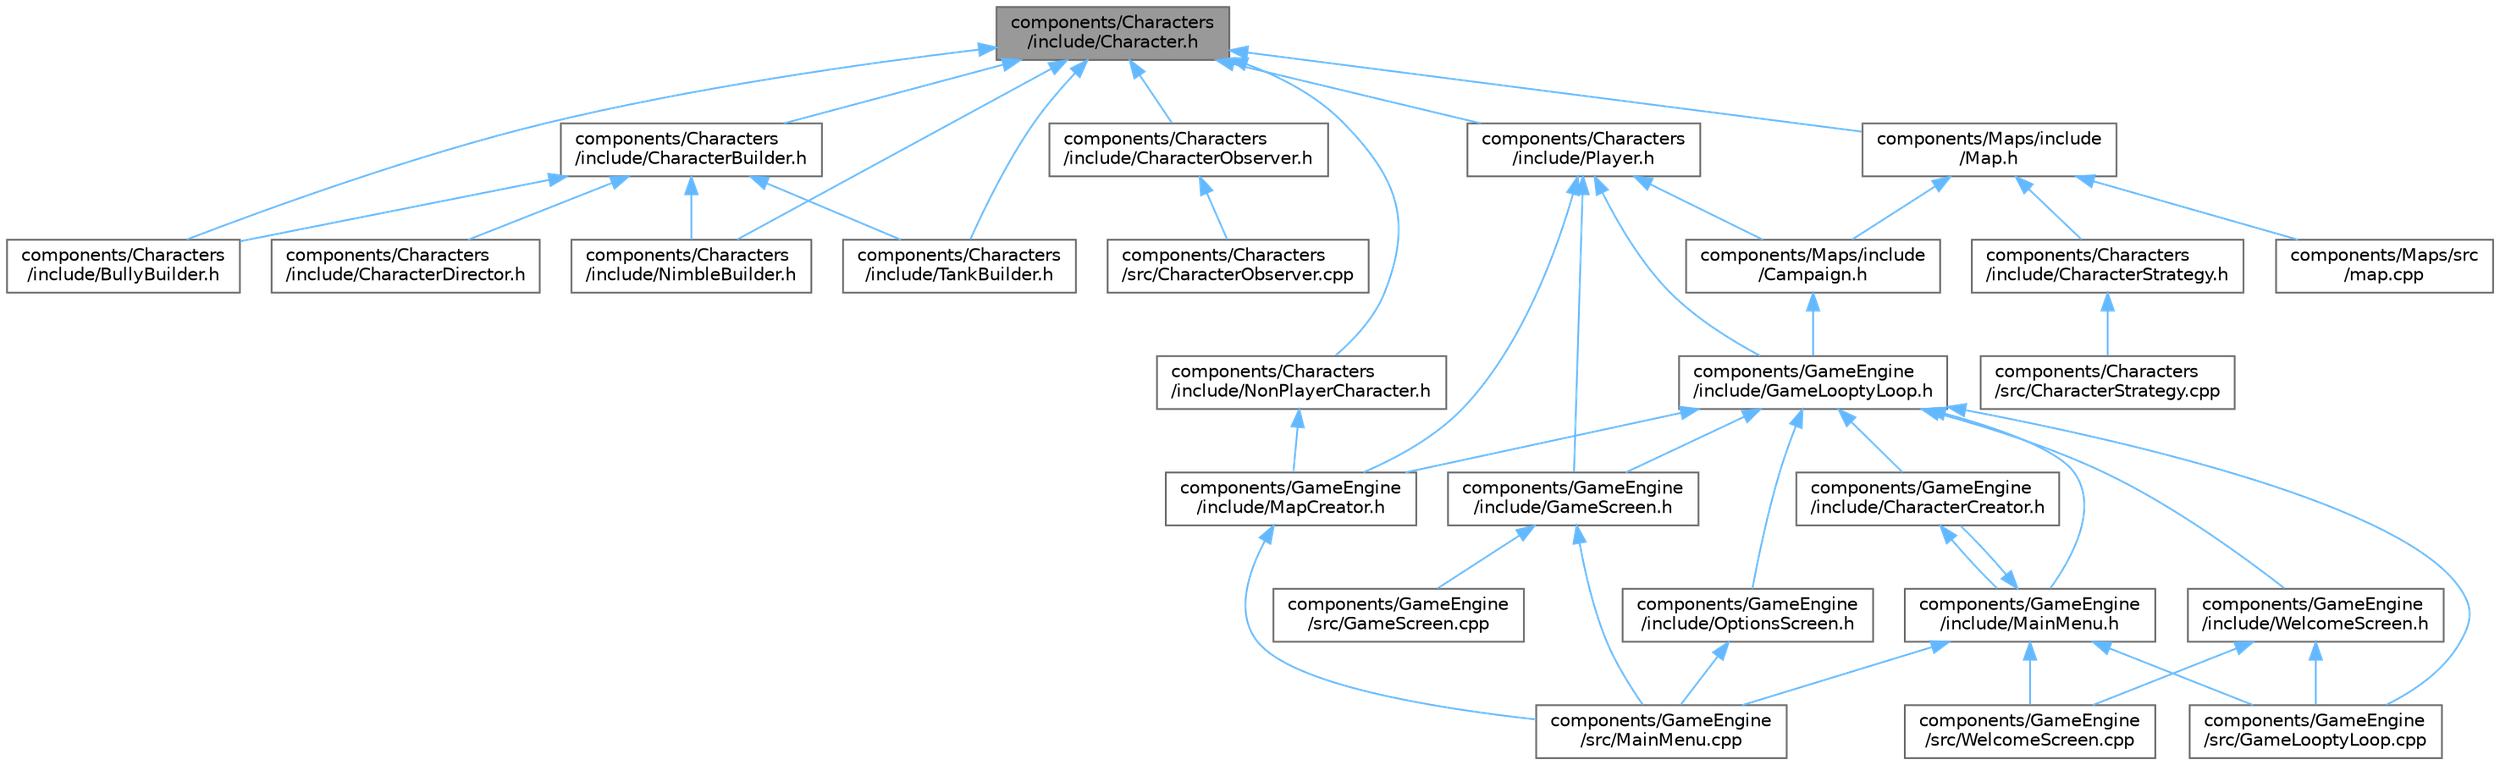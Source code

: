 digraph "components/Characters/include/Character.h"
{
 // LATEX_PDF_SIZE
  bgcolor="transparent";
  edge [fontname=Helvetica,fontsize=10,labelfontname=Helvetica,labelfontsize=10];
  node [fontname=Helvetica,fontsize=10,shape=box,height=0.2,width=0.4];
  Node1 [id="Node000001",label="components/Characters\l/include/Character.h",height=0.2,width=0.4,color="gray40", fillcolor="grey60", style="filled", fontcolor="black",tooltip="this file contains the declaration of the character class and related structures aliases @detail"];
  Node1 -> Node2 [id="edge1_Node000001_Node000002",dir="back",color="steelblue1",style="solid",tooltip=" "];
  Node2 [id="Node000002",label="components/Characters\l/include/BullyBuilder.h",height=0.2,width=0.4,color="grey40", fillcolor="white", style="filled",URL="$_bully_builder_8h_source.html",tooltip=" "];
  Node1 -> Node3 [id="edge2_Node000001_Node000003",dir="back",color="steelblue1",style="solid",tooltip=" "];
  Node3 [id="Node000003",label="components/Characters\l/include/CharacterBuilder.h",height=0.2,width=0.4,color="grey40", fillcolor="white", style="filled",URL="$_character_builder_8h_source.html",tooltip=" "];
  Node3 -> Node2 [id="edge3_Node000003_Node000002",dir="back",color="steelblue1",style="solid",tooltip=" "];
  Node3 -> Node4 [id="edge4_Node000003_Node000004",dir="back",color="steelblue1",style="solid",tooltip=" "];
  Node4 [id="Node000004",label="components/Characters\l/include/CharacterDirector.h",height=0.2,width=0.4,color="grey40", fillcolor="white", style="filled",URL="$_character_director_8h_source.html",tooltip=" "];
  Node3 -> Node5 [id="edge5_Node000003_Node000005",dir="back",color="steelblue1",style="solid",tooltip=" "];
  Node5 [id="Node000005",label="components/Characters\l/include/NimbleBuilder.h",height=0.2,width=0.4,color="grey40", fillcolor="white", style="filled",URL="$_nimble_builder_8h_source.html",tooltip=" "];
  Node3 -> Node6 [id="edge6_Node000003_Node000006",dir="back",color="steelblue1",style="solid",tooltip=" "];
  Node6 [id="Node000006",label="components/Characters\l/include/TankBuilder.h",height=0.2,width=0.4,color="grey40", fillcolor="white", style="filled",URL="$_tank_builder_8h_source.html",tooltip=" "];
  Node1 -> Node7 [id="edge7_Node000001_Node000007",dir="back",color="steelblue1",style="solid",tooltip=" "];
  Node7 [id="Node000007",label="components/Characters\l/include/CharacterObserver.h",height=0.2,width=0.4,color="grey40", fillcolor="white", style="filled",URL="$_character_observer_8h.html",tooltip="This file contains the declaration of the CharacterObserver class."];
  Node7 -> Node8 [id="edge8_Node000007_Node000008",dir="back",color="steelblue1",style="solid",tooltip=" "];
  Node8 [id="Node000008",label="components/Characters\l/src/CharacterObserver.cpp",height=0.2,width=0.4,color="grey40", fillcolor="white", style="filled",URL="$_character_observer_8cpp.html",tooltip="CharacterObserver class displays the character’s view when Character triggers the re-display of the c..."];
  Node1 -> Node5 [id="edge9_Node000001_Node000005",dir="back",color="steelblue1",style="solid",tooltip=" "];
  Node1 -> Node9 [id="edge10_Node000001_Node000009",dir="back",color="steelblue1",style="solid",tooltip=" "];
  Node9 [id="Node000009",label="components/Characters\l/include/NonPlayerCharacter.h",height=0.2,width=0.4,color="grey40", fillcolor="white", style="filled",URL="$_non_player_character_8h.html",tooltip=" "];
  Node9 -> Node10 [id="edge11_Node000009_Node000010",dir="back",color="steelblue1",style="solid",tooltip=" "];
  Node10 [id="Node000010",label="components/GameEngine\l/include/MapCreator.h",height=0.2,width=0.4,color="grey40", fillcolor="white", style="filled",URL="$_map_creator_8h.html",tooltip="This class is called from the main menu and allows the user to create a map by placing objects on a g..."];
  Node10 -> Node11 [id="edge12_Node000010_Node000011",dir="back",color="steelblue1",style="solid",tooltip=" "];
  Node11 [id="Node000011",label="components/GameEngine\l/src/MainMenu.cpp",height=0.2,width=0.4,color="grey40", fillcolor="white", style="filled",URL="$_main_menu_8cpp.html",tooltip=" "];
  Node1 -> Node12 [id="edge13_Node000001_Node000012",dir="back",color="steelblue1",style="solid",tooltip=" "];
  Node12 [id="Node000012",label="components/Characters\l/include/Player.h",height=0.2,width=0.4,color="grey40", fillcolor="white", style="filled",URL="$_player_8h_source.html",tooltip=" "];
  Node12 -> Node13 [id="edge14_Node000012_Node000013",dir="back",color="steelblue1",style="solid",tooltip=" "];
  Node13 [id="Node000013",label="components/GameEngine\l/include/GameLooptyLoop.h",height=0.2,width=0.4,color="grey40", fillcolor="white", style="filled",URL="$_game_loopty_loop_8h.html",tooltip="Header file for the GameLooptyLoop class."];
  Node13 -> Node14 [id="edge15_Node000013_Node000014",dir="back",color="steelblue1",style="solid",tooltip=" "];
  Node14 [id="Node000014",label="components/GameEngine\l/include/CharacterCreator.h",height=0.2,width=0.4,color="grey40", fillcolor="white", style="filled",URL="$_character_creator_8h_source.html",tooltip=" "];
  Node14 -> Node15 [id="edge16_Node000014_Node000015",dir="back",color="steelblue1",style="solid",tooltip=" "];
  Node15 [id="Node000015",label="components/GameEngine\l/include/MainMenu.h",height=0.2,width=0.4,color="grey40", fillcolor="white", style="filled",URL="$_main_menu_8h.html",tooltip=" "];
  Node15 -> Node14 [id="edge17_Node000015_Node000014",dir="back",color="steelblue1",style="solid",tooltip=" "];
  Node15 -> Node16 [id="edge18_Node000015_Node000016",dir="back",color="steelblue1",style="solid",tooltip=" "];
  Node16 [id="Node000016",label="components/GameEngine\l/src/GameLooptyLoop.cpp",height=0.2,width=0.4,color="grey40", fillcolor="white", style="filled",URL="$_game_loopty_loop_8cpp.html",tooltip=" "];
  Node15 -> Node11 [id="edge19_Node000015_Node000011",dir="back",color="steelblue1",style="solid",tooltip=" "];
  Node15 -> Node17 [id="edge20_Node000015_Node000017",dir="back",color="steelblue1",style="solid",tooltip=" "];
  Node17 [id="Node000017",label="components/GameEngine\l/src/WelcomeScreen.cpp",height=0.2,width=0.4,color="grey40", fillcolor="white", style="filled",URL="$_welcome_screen_8cpp.html",tooltip=" "];
  Node13 -> Node18 [id="edge21_Node000013_Node000018",dir="back",color="steelblue1",style="solid",tooltip=" "];
  Node18 [id="Node000018",label="components/GameEngine\l/include/GameScreen.h",height=0.2,width=0.4,color="grey40", fillcolor="white", style="filled",URL="$_game_screen_8h.html",tooltip="This file contains the declaration of the GameScreen class, which represents the game screen or main ..."];
  Node18 -> Node19 [id="edge22_Node000018_Node000019",dir="back",color="steelblue1",style="solid",tooltip=" "];
  Node19 [id="Node000019",label="components/GameEngine\l/src/GameScreen.cpp",height=0.2,width=0.4,color="grey40", fillcolor="white", style="filled",URL="$_game_screen_8cpp.html",tooltip=" "];
  Node18 -> Node11 [id="edge23_Node000018_Node000011",dir="back",color="steelblue1",style="solid",tooltip=" "];
  Node13 -> Node15 [id="edge24_Node000013_Node000015",dir="back",color="steelblue1",style="solid",tooltip=" "];
  Node13 -> Node10 [id="edge25_Node000013_Node000010",dir="back",color="steelblue1",style="solid",tooltip=" "];
  Node13 -> Node20 [id="edge26_Node000013_Node000020",dir="back",color="steelblue1",style="solid",tooltip=" "];
  Node20 [id="Node000020",label="components/GameEngine\l/include/OptionsScreen.h",height=0.2,width=0.4,color="grey40", fillcolor="white", style="filled",URL="$_options_screen_8h.html",tooltip="Contains the declaration of the OptionsScreen class."];
  Node20 -> Node11 [id="edge27_Node000020_Node000011",dir="back",color="steelblue1",style="solid",tooltip=" "];
  Node13 -> Node21 [id="edge28_Node000013_Node000021",dir="back",color="steelblue1",style="solid",tooltip=" "];
  Node21 [id="Node000021",label="components/GameEngine\l/include/WelcomeScreen.h",height=0.2,width=0.4,color="grey40", fillcolor="white", style="filled",URL="$_welcome_screen_8h.html",tooltip=" "];
  Node21 -> Node16 [id="edge29_Node000021_Node000016",dir="back",color="steelblue1",style="solid",tooltip=" "];
  Node21 -> Node17 [id="edge30_Node000021_Node000017",dir="back",color="steelblue1",style="solid",tooltip=" "];
  Node13 -> Node16 [id="edge31_Node000013_Node000016",dir="back",color="steelblue1",style="solid",tooltip=" "];
  Node12 -> Node18 [id="edge32_Node000012_Node000018",dir="back",color="steelblue1",style="solid",tooltip=" "];
  Node12 -> Node10 [id="edge33_Node000012_Node000010",dir="back",color="steelblue1",style="solid",tooltip=" "];
  Node12 -> Node22 [id="edge34_Node000012_Node000022",dir="back",color="steelblue1",style="solid",tooltip=" "];
  Node22 [id="Node000022",label="components/Maps/include\l/Campaign.h",height=0.2,width=0.4,color="grey40", fillcolor="white", style="filled",URL="$_campaign_8h_source.html",tooltip=" "];
  Node22 -> Node13 [id="edge35_Node000022_Node000013",dir="back",color="steelblue1",style="solid",tooltip=" "];
  Node1 -> Node6 [id="edge36_Node000001_Node000006",dir="back",color="steelblue1",style="solid",tooltip=" "];
  Node1 -> Node23 [id="edge37_Node000001_Node000023",dir="back",color="steelblue1",style="solid",tooltip=" "];
  Node23 [id="Node000023",label="components/Maps/include\l/Map.h",height=0.2,width=0.4,color="grey40", fillcolor="white", style="filled",URL="$_map_8h.html",tooltip="This file contains the declaration of the Map class and related structures and aliases."];
  Node23 -> Node24 [id="edge38_Node000023_Node000024",dir="back",color="steelblue1",style="solid",tooltip=" "];
  Node24 [id="Node000024",label="components/Characters\l/include/CharacterStrategy.h",height=0.2,width=0.4,color="grey40", fillcolor="white", style="filled",URL="$_character_strategy_8h_source.html",tooltip=" "];
  Node24 -> Node25 [id="edge39_Node000024_Node000025",dir="back",color="steelblue1",style="solid",tooltip=" "];
  Node25 [id="Node000025",label="components/Characters\l/src/CharacterStrategy.cpp",height=0.2,width=0.4,color="grey40", fillcolor="white", style="filled",URL="$_character_strategy_8cpp.html",tooltip=" "];
  Node23 -> Node22 [id="edge40_Node000023_Node000022",dir="back",color="steelblue1",style="solid",tooltip=" "];
  Node23 -> Node26 [id="edge41_Node000023_Node000026",dir="back",color="steelblue1",style="solid",tooltip=" "];
  Node26 [id="Node000026",label="components/Maps/src\l/map.cpp",height=0.2,width=0.4,color="grey40", fillcolor="white", style="filled",URL="$map_8cpp.html",tooltip="Implementation file for the Map class."];
}
